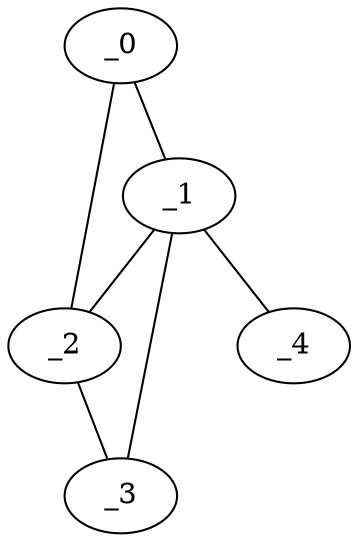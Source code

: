 graph YP1_0123 {
	_0	 [x="0.282658",
		y="2.38054"];
	_1	 [x="1.51",
		y="2.01"];
	_0 -- _1;
	_2	 [x="1.55969",
		y="0.473383"];
	_0 -- _2;
	_1 -- _2;
	_3	 [x="2.27463",
		y="2.88303"];
	_1 -- _3;
	_4	 [x="1.34731",
		y="0.677592"];
	_1 -- _4;
	_2 -- _3;
}
